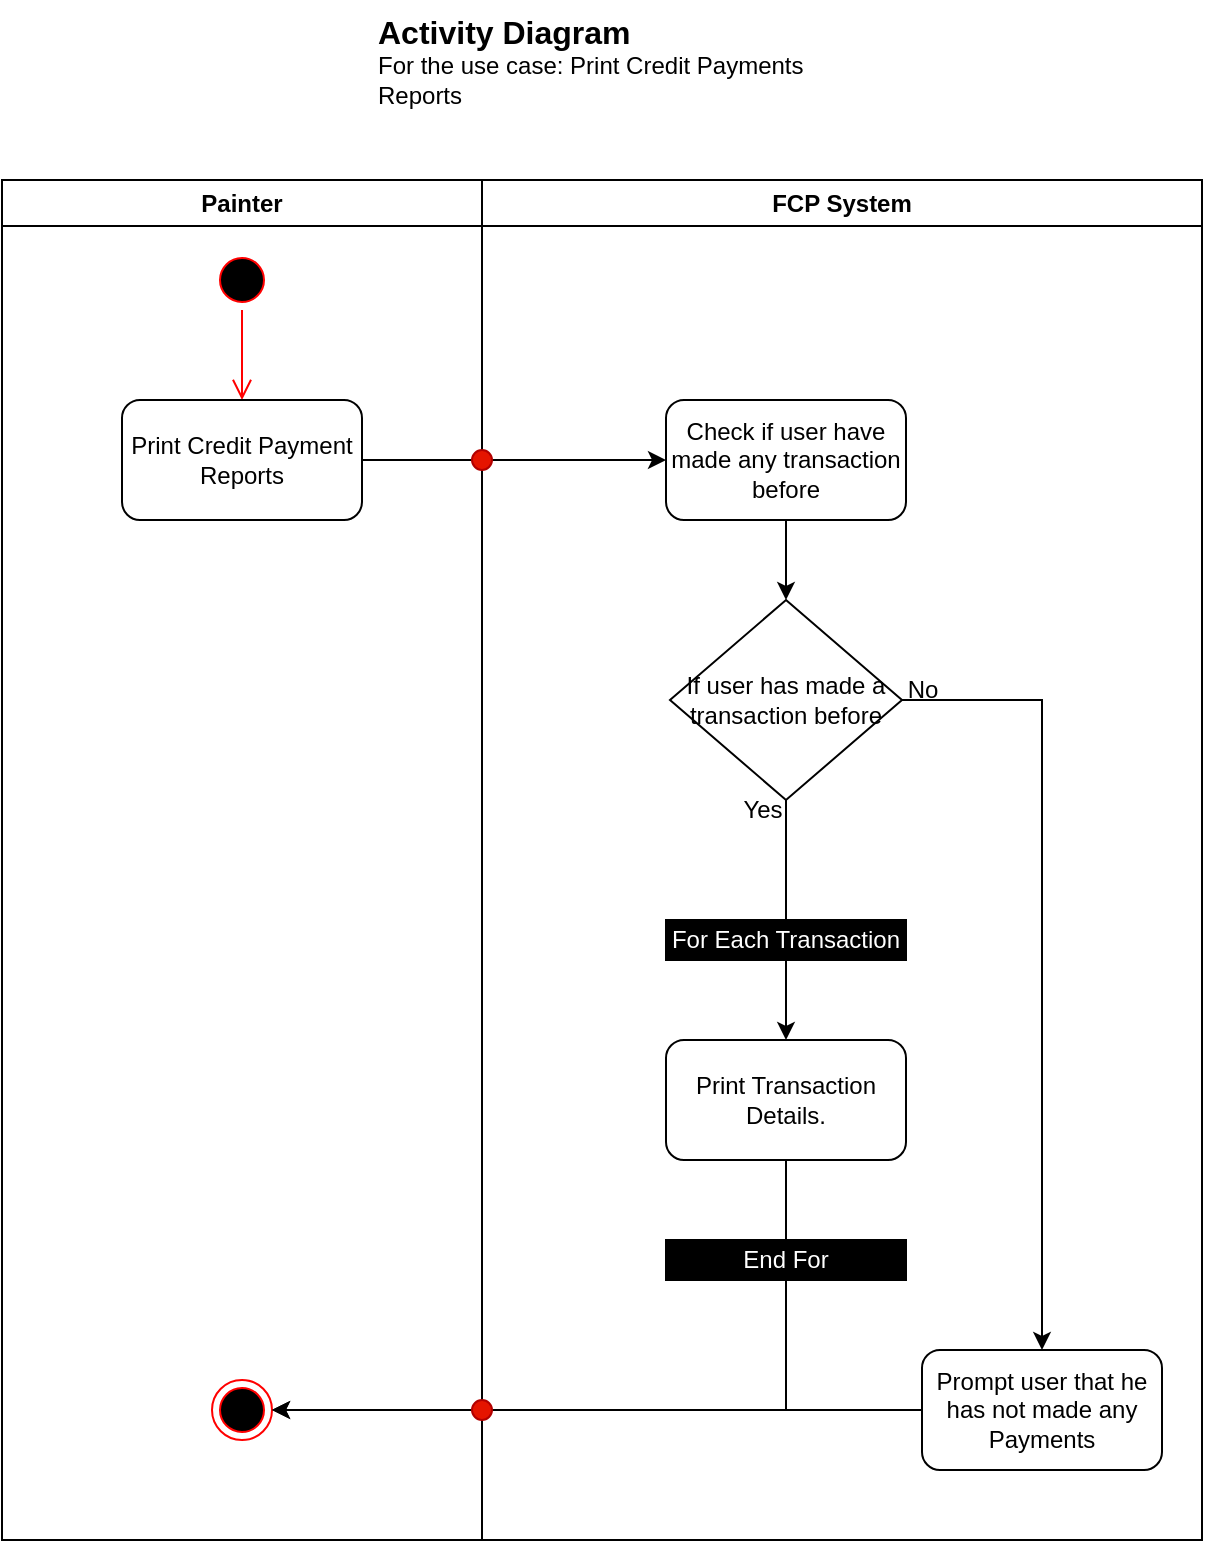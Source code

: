 <mxfile version="24.6.4" type="device">
  <diagram name="Page-1" id="mg2RzPKXRJ4TFj_A5Iuv">
    <mxGraphModel dx="2049" dy="1296" grid="1" gridSize="10" guides="1" tooltips="1" connect="1" arrows="1" fold="1" page="1" pageScale="1" pageWidth="827" pageHeight="1169" math="0" shadow="0">
      <root>
        <mxCell id="0" />
        <mxCell id="1" parent="0" />
        <mxCell id="pCPzi6bB_XNPrD2KSU7M-1" value="Painter" style="swimlane;whiteSpace=wrap;html=1;" vertex="1" parent="1">
          <mxGeometry x="114" y="140" width="240" height="680" as="geometry" />
        </mxCell>
        <mxCell id="pCPzi6bB_XNPrD2KSU7M-24" value="" style="ellipse;html=1;shape=endState;fillColor=#000000;strokeColor=#ff0000;" vertex="1" parent="pCPzi6bB_XNPrD2KSU7M-1">
          <mxGeometry x="105" y="600" width="30" height="30" as="geometry" />
        </mxCell>
        <mxCell id="pCPzi6bB_XNPrD2KSU7M-26" value="" style="ellipse;html=1;shape=startState;fillColor=#000000;strokeColor=#ff0000;" vertex="1" parent="pCPzi6bB_XNPrD2KSU7M-1">
          <mxGeometry x="105" y="35" width="30" height="30" as="geometry" />
        </mxCell>
        <mxCell id="pCPzi6bB_XNPrD2KSU7M-27" value="" style="edgeStyle=orthogonalEdgeStyle;html=1;verticalAlign=bottom;endArrow=open;endSize=8;strokeColor=#ff0000;rounded=0;entryX=0.5;entryY=0;entryDx=0;entryDy=0;" edge="1" source="pCPzi6bB_XNPrD2KSU7M-26" parent="pCPzi6bB_XNPrD2KSU7M-1">
          <mxGeometry relative="1" as="geometry">
            <mxPoint x="120" y="110" as="targetPoint" />
          </mxGeometry>
        </mxCell>
        <mxCell id="pCPzi6bB_XNPrD2KSU7M-34" value="Print Credit Payment Reports" style="rounded=1;whiteSpace=wrap;html=1;" vertex="1" parent="pCPzi6bB_XNPrD2KSU7M-1">
          <mxGeometry x="60" y="110" width="120" height="60" as="geometry" />
        </mxCell>
        <mxCell id="pCPzi6bB_XNPrD2KSU7M-2" value="FCP System" style="swimlane;whiteSpace=wrap;html=1;fontColor=#000000;" vertex="1" parent="1">
          <mxGeometry x="354" y="140" width="360" height="680" as="geometry" />
        </mxCell>
        <mxCell id="pCPzi6bB_XNPrD2KSU7M-53" style="edgeStyle=orthogonalEdgeStyle;rounded=0;orthogonalLoop=1;jettySize=auto;html=1;entryX=0.5;entryY=0;entryDx=0;entryDy=0;" edge="1" parent="pCPzi6bB_XNPrD2KSU7M-2" source="pCPzi6bB_XNPrD2KSU7M-37" target="pCPzi6bB_XNPrD2KSU7M-38">
          <mxGeometry relative="1" as="geometry" />
        </mxCell>
        <mxCell id="pCPzi6bB_XNPrD2KSU7M-37" value="Check if user have made any transaction before" style="rounded=1;whiteSpace=wrap;html=1;" vertex="1" parent="pCPzi6bB_XNPrD2KSU7M-2">
          <mxGeometry x="92" y="110" width="120" height="60" as="geometry" />
        </mxCell>
        <mxCell id="pCPzi6bB_XNPrD2KSU7M-47" style="edgeStyle=orthogonalEdgeStyle;rounded=0;orthogonalLoop=1;jettySize=auto;html=1;entryX=0.5;entryY=0;entryDx=0;entryDy=0;endArrow=none;endFill=0;" edge="1" parent="pCPzi6bB_XNPrD2KSU7M-2" source="pCPzi6bB_XNPrD2KSU7M-38" target="pCPzi6bB_XNPrD2KSU7M-39">
          <mxGeometry relative="1" as="geometry" />
        </mxCell>
        <mxCell id="pCPzi6bB_XNPrD2KSU7M-56" style="edgeStyle=orthogonalEdgeStyle;rounded=0;orthogonalLoop=1;jettySize=auto;html=1;" edge="1" parent="pCPzi6bB_XNPrD2KSU7M-2" source="pCPzi6bB_XNPrD2KSU7M-38" target="pCPzi6bB_XNPrD2KSU7M-54">
          <mxGeometry relative="1" as="geometry" />
        </mxCell>
        <mxCell id="pCPzi6bB_XNPrD2KSU7M-38" value="If user has made a transaction before" style="rhombus;whiteSpace=wrap;html=1;" vertex="1" parent="pCPzi6bB_XNPrD2KSU7M-2">
          <mxGeometry x="94" y="210" width="116" height="100" as="geometry" />
        </mxCell>
        <mxCell id="pCPzi6bB_XNPrD2KSU7M-48" style="edgeStyle=orthogonalEdgeStyle;rounded=0;orthogonalLoop=1;jettySize=auto;html=1;entryX=0.5;entryY=0;entryDx=0;entryDy=0;" edge="1" parent="pCPzi6bB_XNPrD2KSU7M-2" source="pCPzi6bB_XNPrD2KSU7M-39" target="pCPzi6bB_XNPrD2KSU7M-40">
          <mxGeometry relative="1" as="geometry" />
        </mxCell>
        <mxCell id="pCPzi6bB_XNPrD2KSU7M-39" value="For Each Transaction" style="rounded=0;whiteSpace=wrap;html=1;fontColor=#FFFFFF;labelBackgroundColor=#000000;fillColor=#000000;" vertex="1" parent="pCPzi6bB_XNPrD2KSU7M-2">
          <mxGeometry x="92" y="370" width="120" height="20" as="geometry" />
        </mxCell>
        <mxCell id="pCPzi6bB_XNPrD2KSU7M-49" style="edgeStyle=orthogonalEdgeStyle;rounded=0;orthogonalLoop=1;jettySize=auto;html=1;entryX=0.5;entryY=0;entryDx=0;entryDy=0;endArrow=none;endFill=0;" edge="1" parent="pCPzi6bB_XNPrD2KSU7M-2" source="pCPzi6bB_XNPrD2KSU7M-40" target="pCPzi6bB_XNPrD2KSU7M-41">
          <mxGeometry relative="1" as="geometry" />
        </mxCell>
        <mxCell id="pCPzi6bB_XNPrD2KSU7M-40" value="Print Transaction Details." style="rounded=1;whiteSpace=wrap;html=1;" vertex="1" parent="pCPzi6bB_XNPrD2KSU7M-2">
          <mxGeometry x="92" y="430" width="120" height="60" as="geometry" />
        </mxCell>
        <mxCell id="pCPzi6bB_XNPrD2KSU7M-41" value="End For" style="rounded=0;whiteSpace=wrap;html=1;labelBackgroundColor=#000000;fillColor=#000000;fontColor=#FFFFFF;" vertex="1" parent="pCPzi6bB_XNPrD2KSU7M-2">
          <mxGeometry x="92" y="530" width="120" height="20" as="geometry" />
        </mxCell>
        <mxCell id="pCPzi6bB_XNPrD2KSU7M-54" value="Prompt user that he has not made any Payments" style="rounded=1;whiteSpace=wrap;html=1;" vertex="1" parent="pCPzi6bB_XNPrD2KSU7M-2">
          <mxGeometry x="220" y="585" width="120" height="60" as="geometry" />
        </mxCell>
        <mxCell id="pCPzi6bB_XNPrD2KSU7M-57" value="No" style="text;html=1;align=center;verticalAlign=middle;resizable=0;points=[];autosize=1;strokeColor=none;fillColor=none;" vertex="1" parent="pCPzi6bB_XNPrD2KSU7M-2">
          <mxGeometry x="200" y="240" width="40" height="30" as="geometry" />
        </mxCell>
        <mxCell id="pCPzi6bB_XNPrD2KSU7M-58" value="Yes" style="text;html=1;align=center;verticalAlign=middle;resizable=0;points=[];autosize=1;strokeColor=none;fillColor=none;" vertex="1" parent="pCPzi6bB_XNPrD2KSU7M-2">
          <mxGeometry x="120" y="300" width="40" height="30" as="geometry" />
        </mxCell>
        <mxCell id="pCPzi6bB_XNPrD2KSU7M-43" style="edgeStyle=orthogonalEdgeStyle;rounded=0;orthogonalLoop=1;jettySize=auto;html=1;" edge="1" parent="1" source="pCPzi6bB_XNPrD2KSU7M-34" target="pCPzi6bB_XNPrD2KSU7M-37">
          <mxGeometry relative="1" as="geometry" />
        </mxCell>
        <mxCell id="pCPzi6bB_XNPrD2KSU7M-46" value="" style="ellipse;whiteSpace=wrap;html=1;aspect=fixed;fillColor=#e51400;fontColor=#ffffff;strokeColor=#B20000;" vertex="1" parent="1">
          <mxGeometry x="349" y="275" width="10" height="10" as="geometry" />
        </mxCell>
        <mxCell id="pCPzi6bB_XNPrD2KSU7M-50" style="edgeStyle=orthogonalEdgeStyle;rounded=0;orthogonalLoop=1;jettySize=auto;html=1;entryX=1;entryY=0.5;entryDx=0;entryDy=0;exitX=0.5;exitY=1;exitDx=0;exitDy=0;" edge="1" parent="1" source="pCPzi6bB_XNPrD2KSU7M-41" target="pCPzi6bB_XNPrD2KSU7M-24">
          <mxGeometry relative="1" as="geometry" />
        </mxCell>
        <mxCell id="pCPzi6bB_XNPrD2KSU7M-55" style="edgeStyle=orthogonalEdgeStyle;rounded=0;orthogonalLoop=1;jettySize=auto;html=1;entryX=1;entryY=0.5;entryDx=0;entryDy=0;" edge="1" parent="1" source="pCPzi6bB_XNPrD2KSU7M-54" target="pCPzi6bB_XNPrD2KSU7M-24">
          <mxGeometry relative="1" as="geometry" />
        </mxCell>
        <mxCell id="pCPzi6bB_XNPrD2KSU7M-60" value="" style="ellipse;whiteSpace=wrap;html=1;aspect=fixed;fillColor=#e51400;fontColor=#ffffff;strokeColor=#B20000;" vertex="1" parent="1">
          <mxGeometry x="349" y="750" width="10" height="10" as="geometry" />
        </mxCell>
        <object placeholders="1" c4Name="Activity Diagram" c4Type="ContainerDiagramTitle" c4Description="For the use case: Print Credit Payments Reports" label="&lt;font style=&quot;font-size: 16px&quot;&gt;&lt;b&gt;&lt;div style=&quot;text-align: left&quot;&gt;%c4Name%&lt;/div&gt;&lt;/b&gt;&lt;/font&gt;&lt;div style=&quot;text-align: left&quot;&gt;%c4Description%&lt;/div&gt;" id="pCPzi6bB_XNPrD2KSU7M-64">
          <mxCell style="text;html=1;strokeColor=none;fillColor=none;align=left;verticalAlign=top;whiteSpace=wrap;rounded=0;metaEdit=1;allowArrows=0;resizable=1;rotatable=0;connectable=0;recursiveResize=0;expand=0;pointerEvents=0;points=[[0.25,0,0],[0.5,0,0],[0.75,0,0],[1,0.25,0],[1,0.5,0],[1,0.75,0],[0.75,1,0],[0.5,1,0],[0.25,1,0],[0,0.75,0],[0,0.5,0],[0,0.25,0]];" vertex="1" parent="1">
            <mxGeometry x="300" y="50" width="260" height="40" as="geometry" />
          </mxCell>
        </object>
      </root>
    </mxGraphModel>
  </diagram>
</mxfile>
